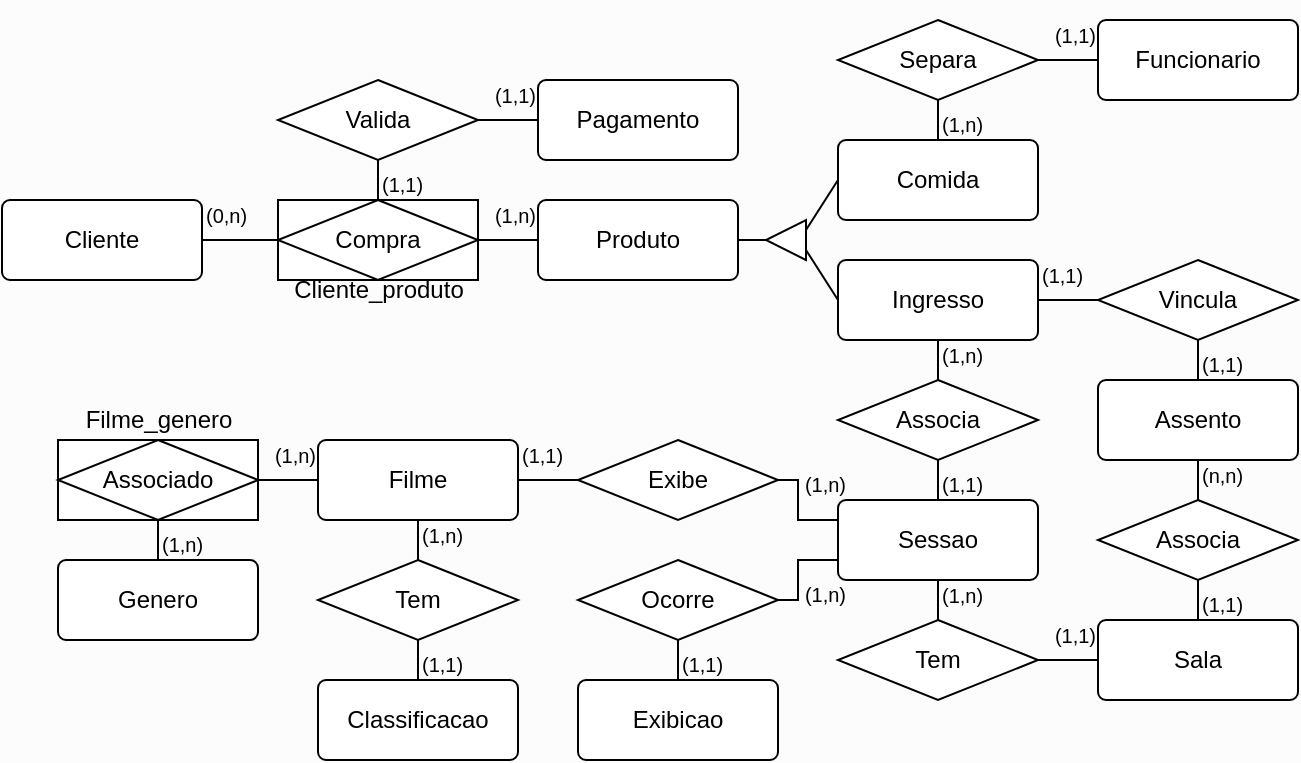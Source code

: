 <mxfile version="24.7.10">
  <diagram name="Página-1" id="n3_ngQ1i9GHtwO3-l_lH">
    <mxGraphModel dx="668" dy="378" grid="0" gridSize="10" guides="1" tooltips="1" connect="1" arrows="1" fold="1" page="1" pageScale="1" pageWidth="700" pageHeight="400" background="#FCFCFC" math="0" shadow="0">
      <root>
        <mxCell id="0" />
        <mxCell id="1" parent="0" />
        <mxCell id="K4AcMpvR-q-yo40PjBH1-185" value="Entity" style="whiteSpace=wrap;html=1;align=center;" parent="1" vertex="1">
          <mxGeometry x="50" y="230" width="100" height="40" as="geometry" />
        </mxCell>
        <mxCell id="K4AcMpvR-q-yo40PjBH1-85" value="" style="group;fillColor=none;" parent="1" vertex="1" connectable="0">
          <mxGeometry x="22" y="100" width="150" height="50" as="geometry" />
        </mxCell>
        <mxCell id="K4AcMpvR-q-yo40PjBH1-86" value="&lt;sub style=&quot;&quot;&gt;&lt;font style=&quot;font-size: 10px;&quot;&gt;(0,n)&lt;/font&gt;&lt;/sub&gt;" style="text;html=1;align=left;verticalAlign=middle;resizable=0;points=[];autosize=1;strokeColor=none;fillColor=none;" parent="K4AcMpvR-q-yo40PjBH1-85" vertex="1">
          <mxGeometry x="100" width="40" height="30" as="geometry" />
        </mxCell>
        <mxCell id="K4AcMpvR-q-yo40PjBH1-87" value="Cliente" style="rounded=1;arcSize=10;whiteSpace=wrap;html=1;align=center;" parent="K4AcMpvR-q-yo40PjBH1-85" vertex="1">
          <mxGeometry y="10" width="100" height="40" as="geometry" />
        </mxCell>
        <mxCell id="K4AcMpvR-q-yo40PjBH1-93" style="edgeStyle=orthogonalEdgeStyle;rounded=0;orthogonalLoop=1;jettySize=auto;html=1;endArrow=none;endFill=0;" parent="1" source="K4AcMpvR-q-yo40PjBH1-87" target="K4AcMpvR-q-yo40PjBH1-89" edge="1">
          <mxGeometry relative="1" as="geometry" />
        </mxCell>
        <mxCell id="K4AcMpvR-q-yo40PjBH1-105" style="edgeStyle=orthogonalEdgeStyle;rounded=0;orthogonalLoop=1;jettySize=auto;html=1;entryX=0.5;entryY=0;entryDx=0;entryDy=0;endArrow=none;endFill=0;" parent="1" source="K4AcMpvR-q-yo40PjBH1-101" target="K4AcMpvR-q-yo40PjBH1-89" edge="1">
          <mxGeometry relative="1" as="geometry" />
        </mxCell>
        <mxCell id="K4AcMpvR-q-yo40PjBH1-106" style="edgeStyle=orthogonalEdgeStyle;rounded=0;orthogonalLoop=1;jettySize=auto;html=1;endArrow=none;endFill=0;" parent="1" source="K4AcMpvR-q-yo40PjBH1-101" target="K4AcMpvR-q-yo40PjBH1-104" edge="1">
          <mxGeometry relative="1" as="geometry" />
        </mxCell>
        <mxCell id="K4AcMpvR-q-yo40PjBH1-101" value="Valida" style="shape=rhombus;perimeter=rhombusPerimeter;whiteSpace=wrap;html=1;align=center;" parent="1" vertex="1">
          <mxGeometry x="160" y="50" width="100" height="40" as="geometry" />
        </mxCell>
        <mxCell id="K4AcMpvR-q-yo40PjBH1-102" value="" style="group" parent="1" vertex="1" connectable="0">
          <mxGeometry x="260" y="40" width="130" height="50" as="geometry" />
        </mxCell>
        <mxCell id="K4AcMpvR-q-yo40PjBH1-103" value="&lt;sub&gt;(1,1)&lt;/sub&gt;" style="text;html=1;align=right;verticalAlign=middle;resizable=0;points=[];autosize=1;strokeColor=none;fillColor=none;" parent="K4AcMpvR-q-yo40PjBH1-102" vertex="1">
          <mxGeometry x="-10" width="40" height="30" as="geometry" />
        </mxCell>
        <mxCell id="K4AcMpvR-q-yo40PjBH1-104" value="Pagamento" style="rounded=1;arcSize=10;whiteSpace=wrap;html=1;align=center;strokeColor=default;" parent="K4AcMpvR-q-yo40PjBH1-102" vertex="1">
          <mxGeometry x="30" y="10" width="100" height="40" as="geometry" />
        </mxCell>
        <mxCell id="K4AcMpvR-q-yo40PjBH1-107" value="&lt;sup&gt;(1,1)&lt;/sup&gt;" style="text;html=1;align=left;verticalAlign=middle;resizable=0;points=[];autosize=1;strokeColor=none;fillColor=none;" parent="1" vertex="1">
          <mxGeometry x="210" y="90" width="40" height="30" as="geometry" />
        </mxCell>
        <mxCell id="K4AcMpvR-q-yo40PjBH1-123" value="" style="group" parent="1" vertex="1" connectable="0">
          <mxGeometry x="160" y="110" width="100" height="40" as="geometry" />
        </mxCell>
        <mxCell id="K4AcMpvR-q-yo40PjBH1-117" value="Entity" style="whiteSpace=wrap;html=1;align=center;" parent="K4AcMpvR-q-yo40PjBH1-123" vertex="1">
          <mxGeometry width="100" height="40" as="geometry" />
        </mxCell>
        <mxCell id="K4AcMpvR-q-yo40PjBH1-89" value="Compra" style="shape=rhombus;perimeter=rhombusPerimeter;whiteSpace=wrap;html=1;align=center;" parent="K4AcMpvR-q-yo40PjBH1-123" vertex="1">
          <mxGeometry width="100" height="40" as="geometry" />
        </mxCell>
        <mxCell id="K4AcMpvR-q-yo40PjBH1-134" style="edgeStyle=orthogonalEdgeStyle;rounded=0;orthogonalLoop=1;jettySize=auto;html=1;exitX=0.5;exitY=1;exitDx=0;exitDy=0;endArrow=none;endFill=0;" parent="1" source="K4AcMpvR-q-yo40PjBH1-132" target="K4AcMpvR-q-yo40PjBH1-131" edge="1">
          <mxGeometry relative="1" as="geometry" />
        </mxCell>
        <mxCell id="K4AcMpvR-q-yo40PjBH1-132" value="Vincula" style="shape=rhombus;perimeter=rhombusPerimeter;whiteSpace=wrap;html=1;align=center;" parent="1" vertex="1">
          <mxGeometry x="570" y="140" width="100" height="40" as="geometry" />
        </mxCell>
        <mxCell id="K4AcMpvR-q-yo40PjBH1-146" value="" style="edgeStyle=orthogonalEdgeStyle;rounded=0;orthogonalLoop=1;jettySize=auto;html=1;endArrow=none;endFill=0;" parent="1" source="K4AcMpvR-q-yo40PjBH1-131" target="K4AcMpvR-q-yo40PjBH1-145" edge="1">
          <mxGeometry relative="1" as="geometry" />
        </mxCell>
        <mxCell id="K4AcMpvR-q-yo40PjBH1-131" value="Assento" style="rounded=1;arcSize=10;whiteSpace=wrap;html=1;align=center;container=0;" parent="1" vertex="1">
          <mxGeometry x="570" y="200" width="100" height="40" as="geometry" />
        </mxCell>
        <mxCell id="K4AcMpvR-q-yo40PjBH1-133" style="edgeStyle=orthogonalEdgeStyle;rounded=0;orthogonalLoop=1;jettySize=auto;html=1;endArrow=none;endFill=0;" parent="1" source="K4AcMpvR-q-yo40PjBH1-92" target="K4AcMpvR-q-yo40PjBH1-132" edge="1">
          <mxGeometry relative="1" as="geometry" />
        </mxCell>
        <mxCell id="K4AcMpvR-q-yo40PjBH1-151" value="" style="edgeStyle=orthogonalEdgeStyle;rounded=0;orthogonalLoop=1;jettySize=auto;html=1;endArrow=none;endFill=0;" parent="1" source="K4AcMpvR-q-yo40PjBH1-128" target="K4AcMpvR-q-yo40PjBH1-150" edge="1">
          <mxGeometry relative="1" as="geometry" />
        </mxCell>
        <mxCell id="K4AcMpvR-q-yo40PjBH1-165" style="edgeStyle=orthogonalEdgeStyle;rounded=0;orthogonalLoop=1;jettySize=auto;html=1;exitX=0;exitY=0.25;exitDx=0;exitDy=0;endArrow=none;endFill=0;" parent="1" source="K4AcMpvR-q-yo40PjBH1-128" target="K4AcMpvR-q-yo40PjBH1-158" edge="1">
          <mxGeometry relative="1" as="geometry" />
        </mxCell>
        <mxCell id="K4AcMpvR-q-yo40PjBH1-166" style="edgeStyle=orthogonalEdgeStyle;rounded=0;orthogonalLoop=1;jettySize=auto;html=1;exitX=0;exitY=0.75;exitDx=0;exitDy=0;endArrow=none;endFill=0;" parent="1" source="K4AcMpvR-q-yo40PjBH1-128" target="K4AcMpvR-q-yo40PjBH1-159" edge="1">
          <mxGeometry relative="1" as="geometry" />
        </mxCell>
        <mxCell id="K4AcMpvR-q-yo40PjBH1-128" value="Sessao" style="rounded=1;arcSize=10;whiteSpace=wrap;html=1;align=center;container=0;" parent="1" vertex="1">
          <mxGeometry x="440" y="260" width="100" height="40" as="geometry" />
        </mxCell>
        <mxCell id="K4AcMpvR-q-yo40PjBH1-138" value="" style="edgeStyle=orthogonalEdgeStyle;rounded=0;orthogonalLoop=1;jettySize=auto;html=1;endArrow=none;endFill=0;" parent="1" source="K4AcMpvR-q-yo40PjBH1-135" target="K4AcMpvR-q-yo40PjBH1-128" edge="1">
          <mxGeometry relative="1" as="geometry" />
        </mxCell>
        <mxCell id="K4AcMpvR-q-yo40PjBH1-135" value="Associa" style="shape=rhombus;perimeter=rhombusPerimeter;whiteSpace=wrap;html=1;align=center;" parent="1" vertex="1">
          <mxGeometry x="440" y="200" width="100" height="40" as="geometry" />
        </mxCell>
        <mxCell id="K4AcMpvR-q-yo40PjBH1-136" style="edgeStyle=orthogonalEdgeStyle;rounded=0;orthogonalLoop=1;jettySize=auto;html=1;entryX=0.5;entryY=0;entryDx=0;entryDy=0;endArrow=none;endFill=0;" parent="1" source="K4AcMpvR-q-yo40PjBH1-92" target="K4AcMpvR-q-yo40PjBH1-135" edge="1">
          <mxGeometry relative="1" as="geometry" />
        </mxCell>
        <mxCell id="K4AcMpvR-q-yo40PjBH1-140" value="&lt;sub style=&quot;&quot;&gt;&lt;font style=&quot;font-size: 10px;&quot;&gt;(1,1)&lt;/font&gt;&lt;/sub&gt;" style="text;html=1;align=left;verticalAlign=middle;resizable=0;points=[];autosize=1;strokeColor=none;fillColor=none;" parent="1" vertex="1">
          <mxGeometry x="540" y="130" width="40" height="30" as="geometry" />
        </mxCell>
        <mxCell id="K4AcMpvR-q-yo40PjBH1-141" value="&lt;sup style=&quot;&quot;&gt;&lt;font style=&quot;font-size: 10px;&quot;&gt;(1,1)&lt;/font&gt;&lt;/sup&gt;" style="text;html=1;align=left;verticalAlign=middle;resizable=0;points=[];autosize=1;strokeColor=none;fillColor=none;" parent="1" vertex="1">
          <mxGeometry x="620" y="180" width="40" height="30" as="geometry" />
        </mxCell>
        <mxCell id="K4AcMpvR-q-yo40PjBH1-142" value="&lt;sup style=&quot;&quot;&gt;&lt;font style=&quot;font-size: 10px;&quot;&gt;(1,1)&lt;/font&gt;&lt;/sup&gt;" style="text;html=1;align=left;verticalAlign=middle;resizable=0;points=[];autosize=1;strokeColor=none;fillColor=none;" parent="1" vertex="1">
          <mxGeometry x="490" y="240" width="40" height="30" as="geometry" />
        </mxCell>
        <mxCell id="K4AcMpvR-q-yo40PjBH1-143" value="&lt;sub style=&quot;&quot;&gt;&lt;font style=&quot;font-size: 10px;&quot;&gt;(1,n)&lt;/font&gt;&lt;/sub&gt;" style="text;html=1;align=left;verticalAlign=middle;resizable=0;points=[];autosize=1;strokeColor=none;fillColor=none;" parent="1" vertex="1">
          <mxGeometry x="490" y="170" width="40" height="30" as="geometry" />
        </mxCell>
        <mxCell id="K4AcMpvR-q-yo40PjBH1-152" value="" style="edgeStyle=orthogonalEdgeStyle;rounded=0;orthogonalLoop=1;jettySize=auto;html=1;endArrow=none;endFill=0;" parent="1" source="K4AcMpvR-q-yo40PjBH1-144" target="K4AcMpvR-q-yo40PjBH1-150" edge="1">
          <mxGeometry relative="1" as="geometry" />
        </mxCell>
        <mxCell id="K4AcMpvR-q-yo40PjBH1-144" value="Sala" style="rounded=1;arcSize=10;whiteSpace=wrap;html=1;align=center;container=0;" parent="1" vertex="1">
          <mxGeometry x="570" y="320" width="100" height="40" as="geometry" />
        </mxCell>
        <mxCell id="K4AcMpvR-q-yo40PjBH1-147" value="" style="edgeStyle=orthogonalEdgeStyle;rounded=0;orthogonalLoop=1;jettySize=auto;html=1;endArrow=none;endFill=0;" parent="1" source="K4AcMpvR-q-yo40PjBH1-145" target="K4AcMpvR-q-yo40PjBH1-144" edge="1">
          <mxGeometry relative="1" as="geometry" />
        </mxCell>
        <mxCell id="K4AcMpvR-q-yo40PjBH1-145" value="Associa" style="shape=rhombus;perimeter=rhombusPerimeter;whiteSpace=wrap;html=1;align=center;" parent="1" vertex="1">
          <mxGeometry x="570" y="260" width="100" height="40" as="geometry" />
        </mxCell>
        <mxCell id="K4AcMpvR-q-yo40PjBH1-148" value="&lt;sup style=&quot;&quot;&gt;&lt;font style=&quot;font-size: 10px;&quot;&gt;(1,1)&lt;/font&gt;&lt;/sup&gt;" style="text;html=1;align=left;verticalAlign=middle;resizable=0;points=[];autosize=1;strokeColor=none;fillColor=none;" parent="1" vertex="1">
          <mxGeometry x="620" y="300" width="40" height="30" as="geometry" />
        </mxCell>
        <mxCell id="K4AcMpvR-q-yo40PjBH1-149" value="&lt;sub style=&quot;&quot;&gt;&lt;font style=&quot;font-size: 10px;&quot;&gt;(n,n)&lt;/font&gt;&lt;/sub&gt;" style="text;html=1;align=left;verticalAlign=middle;resizable=0;points=[];autosize=1;strokeColor=none;fillColor=none;" parent="1" vertex="1">
          <mxGeometry x="620" y="230" width="40" height="30" as="geometry" />
        </mxCell>
        <mxCell id="K4AcMpvR-q-yo40PjBH1-150" value="Tem" style="shape=rhombus;perimeter=rhombusPerimeter;whiteSpace=wrap;html=1;align=center;" parent="1" vertex="1">
          <mxGeometry x="440" y="320" width="100" height="40" as="geometry" />
        </mxCell>
        <mxCell id="K4AcMpvR-q-yo40PjBH1-153" value="&lt;sub style=&quot;&quot;&gt;&lt;font style=&quot;font-size: 10px;&quot;&gt;(1,n)&lt;/font&gt;&lt;/sub&gt;" style="text;html=1;align=left;verticalAlign=middle;resizable=0;points=[];autosize=1;strokeColor=none;fillColor=none;" parent="1" vertex="1">
          <mxGeometry x="490" y="290" width="40" height="30" as="geometry" />
        </mxCell>
        <mxCell id="K4AcMpvR-q-yo40PjBH1-154" value="&lt;sub&gt;(1,1)&lt;/sub&gt;" style="text;html=1;align=right;verticalAlign=middle;resizable=0;points=[];autosize=1;strokeColor=none;fillColor=none;container=0;" parent="1" vertex="1">
          <mxGeometry x="530" y="310" width="40" height="30" as="geometry" />
        </mxCell>
        <mxCell id="K4AcMpvR-q-yo40PjBH1-170" value="" style="edgeStyle=orthogonalEdgeStyle;rounded=0;orthogonalLoop=1;jettySize=auto;html=1;endArrow=none;endFill=0;" parent="1" source="K4AcMpvR-q-yo40PjBH1-156" target="K4AcMpvR-q-yo40PjBH1-162" edge="1">
          <mxGeometry relative="1" as="geometry" />
        </mxCell>
        <mxCell id="K4AcMpvR-q-yo40PjBH1-172" value="" style="edgeStyle=orthogonalEdgeStyle;rounded=0;orthogonalLoop=1;jettySize=auto;html=1;endArrow=none;endFill=0;" parent="1" source="K4AcMpvR-q-yo40PjBH1-156" target="K4AcMpvR-q-yo40PjBH1-163" edge="1">
          <mxGeometry relative="1" as="geometry" />
        </mxCell>
        <mxCell id="K4AcMpvR-q-yo40PjBH1-156" value="Filme" style="rounded=1;arcSize=10;whiteSpace=wrap;html=1;align=center;" parent="1" vertex="1">
          <mxGeometry x="180" y="230" width="100" height="40" as="geometry" />
        </mxCell>
        <mxCell id="K4AcMpvR-q-yo40PjBH1-157" value="Exibicao" style="rounded=1;arcSize=10;whiteSpace=wrap;html=1;align=center;" parent="1" vertex="1">
          <mxGeometry x="310" y="350" width="100" height="40" as="geometry" />
        </mxCell>
        <mxCell id="K4AcMpvR-q-yo40PjBH1-167" value="" style="edgeStyle=orthogonalEdgeStyle;rounded=0;orthogonalLoop=1;jettySize=auto;html=1;endArrow=none;endFill=0;" parent="1" source="K4AcMpvR-q-yo40PjBH1-158" target="K4AcMpvR-q-yo40PjBH1-156" edge="1">
          <mxGeometry relative="1" as="geometry" />
        </mxCell>
        <mxCell id="K4AcMpvR-q-yo40PjBH1-158" value="Exibe" style="shape=rhombus;perimeter=rhombusPerimeter;whiteSpace=wrap;html=1;align=center;" parent="1" vertex="1">
          <mxGeometry x="310" y="230" width="100" height="40" as="geometry" />
        </mxCell>
        <mxCell id="K4AcMpvR-q-yo40PjBH1-169" value="" style="edgeStyle=orthogonalEdgeStyle;rounded=0;orthogonalLoop=1;jettySize=auto;html=1;endArrow=none;endFill=0;" parent="1" source="K4AcMpvR-q-yo40PjBH1-159" target="K4AcMpvR-q-yo40PjBH1-157" edge="1">
          <mxGeometry relative="1" as="geometry" />
        </mxCell>
        <mxCell id="K4AcMpvR-q-yo40PjBH1-159" value="Ocorre" style="shape=rhombus;perimeter=rhombusPerimeter;whiteSpace=wrap;html=1;align=center;" parent="1" vertex="1">
          <mxGeometry x="310" y="290" width="100" height="40" as="geometry" />
        </mxCell>
        <mxCell id="K4AcMpvR-q-yo40PjBH1-160" value="Classificacao" style="rounded=1;arcSize=10;whiteSpace=wrap;html=1;align=center;" parent="1" vertex="1">
          <mxGeometry x="180" y="350" width="100" height="40" as="geometry" />
        </mxCell>
        <mxCell id="K4AcMpvR-q-yo40PjBH1-161" value="Genero" style="rounded=1;arcSize=10;whiteSpace=wrap;html=1;align=center;" parent="1" vertex="1">
          <mxGeometry x="50" y="290" width="100" height="40" as="geometry" />
        </mxCell>
        <mxCell id="K4AcMpvR-q-yo40PjBH1-171" value="" style="edgeStyle=orthogonalEdgeStyle;rounded=0;orthogonalLoop=1;jettySize=auto;html=1;endArrow=none;endFill=0;" parent="1" source="K4AcMpvR-q-yo40PjBH1-162" target="K4AcMpvR-q-yo40PjBH1-161" edge="1">
          <mxGeometry relative="1" as="geometry" />
        </mxCell>
        <mxCell id="K4AcMpvR-q-yo40PjBH1-162" value="Associado" style="shape=rhombus;perimeter=rhombusPerimeter;whiteSpace=wrap;html=1;align=center;" parent="1" vertex="1">
          <mxGeometry x="50" y="230" width="100" height="40" as="geometry" />
        </mxCell>
        <mxCell id="K4AcMpvR-q-yo40PjBH1-173" value="" style="edgeStyle=orthogonalEdgeStyle;rounded=0;orthogonalLoop=1;jettySize=auto;html=1;endArrow=none;endFill=0;" parent="1" source="K4AcMpvR-q-yo40PjBH1-163" target="K4AcMpvR-q-yo40PjBH1-160" edge="1">
          <mxGeometry relative="1" as="geometry" />
        </mxCell>
        <mxCell id="K4AcMpvR-q-yo40PjBH1-163" value="Tem" style="shape=rhombus;perimeter=rhombusPerimeter;whiteSpace=wrap;html=1;align=center;" parent="1" vertex="1">
          <mxGeometry x="180" y="290" width="100" height="40" as="geometry" />
        </mxCell>
        <mxCell id="K4AcMpvR-q-yo40PjBH1-174" value="&lt;sub&gt;(1,n)&lt;/sub&gt;" style="text;html=1;align=right;verticalAlign=middle;resizable=0;points=[];autosize=1;strokeColor=none;fillColor=none;container=0;" parent="1" vertex="1">
          <mxGeometry x="140" y="220" width="40" height="30" as="geometry" />
        </mxCell>
        <mxCell id="K4AcMpvR-q-yo40PjBH1-175" value="&lt;sub style=&quot;&quot;&gt;&lt;font style=&quot;font-size: 10px;&quot;&gt;(1,1)&lt;/font&gt;&lt;/sub&gt;" style="text;html=1;align=left;verticalAlign=middle;resizable=0;points=[];autosize=1;strokeColor=none;fillColor=none;" parent="1" vertex="1">
          <mxGeometry x="280" y="220" width="40" height="30" as="geometry" />
        </mxCell>
        <mxCell id="K4AcMpvR-q-yo40PjBH1-176" value="&lt;sup&gt;(1,1)&lt;/sup&gt;" style="text;html=1;align=left;verticalAlign=middle;resizable=0;points=[];autosize=1;strokeColor=none;fillColor=none;" parent="1" vertex="1">
          <mxGeometry x="360" y="330" width="40" height="30" as="geometry" />
        </mxCell>
        <mxCell id="K4AcMpvR-q-yo40PjBH1-177" value="&lt;sup&gt;(1,n)&lt;/sup&gt;" style="text;html=1;align=left;verticalAlign=middle;resizable=0;points=[];autosize=1;strokeColor=none;fillColor=none;" parent="1" vertex="1">
          <mxGeometry x="100" y="270" width="40" height="30" as="geometry" />
        </mxCell>
        <mxCell id="K4AcMpvR-q-yo40PjBH1-178" value="&lt;sup&gt;(1,1)&lt;/sup&gt;" style="text;html=1;align=left;verticalAlign=middle;resizable=0;points=[];autosize=1;strokeColor=none;fillColor=none;" parent="1" vertex="1">
          <mxGeometry x="230" y="330" width="40" height="30" as="geometry" />
        </mxCell>
        <mxCell id="K4AcMpvR-q-yo40PjBH1-179" value="&lt;sup&gt;(1,n)&lt;/sup&gt;" style="text;html=1;align=right;verticalAlign=middle;resizable=0;points=[];autosize=1;strokeColor=none;fillColor=none;container=0;" parent="1" vertex="1">
          <mxGeometry x="405" y="240" width="40" height="30" as="geometry" />
        </mxCell>
        <mxCell id="K4AcMpvR-q-yo40PjBH1-180" value="&lt;sup&gt;(1,n)&lt;/sup&gt;" style="text;html=1;align=right;verticalAlign=middle;resizable=0;points=[];autosize=1;strokeColor=none;fillColor=none;container=0;" parent="1" vertex="1">
          <mxGeometry x="405" y="295" width="40" height="30" as="geometry" />
        </mxCell>
        <mxCell id="K4AcMpvR-q-yo40PjBH1-183" value="&lt;sub style=&quot;&quot;&gt;&lt;font style=&quot;font-size: 10px;&quot;&gt;(1,n)&lt;/font&gt;&lt;/sub&gt;" style="text;html=1;align=left;verticalAlign=middle;resizable=0;points=[];autosize=1;strokeColor=none;fillColor=none;" parent="1" vertex="1">
          <mxGeometry x="230" y="260" width="40" height="30" as="geometry" />
        </mxCell>
        <mxCell id="K4AcMpvR-q-yo40PjBH1-184" value="Cliente_produto" style="text;html=1;align=center;verticalAlign=middle;resizable=0;points=[];autosize=1;strokeColor=none;fillColor=none;" parent="1" vertex="1">
          <mxGeometry x="155" y="140" width="110" height="30" as="geometry" />
        </mxCell>
        <mxCell id="K4AcMpvR-q-yo40PjBH1-186" value="Filme_genero" style="text;html=1;align=center;verticalAlign=middle;resizable=0;points=[];autosize=1;strokeColor=none;fillColor=none;" parent="1" vertex="1">
          <mxGeometry x="50" y="205" width="100" height="30" as="geometry" />
        </mxCell>
        <mxCell id="K4AcMpvR-q-yo40PjBH1-188" style="edgeStyle=orthogonalEdgeStyle;rounded=0;orthogonalLoop=1;jettySize=auto;html=1;endArrow=none;endFill=0;" parent="1" source="K4AcMpvR-q-yo40PjBH1-187" target="K4AcMpvR-q-yo40PjBH1-117" edge="1">
          <mxGeometry relative="1" as="geometry" />
        </mxCell>
        <mxCell id="K4AcMpvR-q-yo40PjBH1-91" value="&lt;sub&gt;(1,n)&lt;/sub&gt;" style="text;html=1;align=right;verticalAlign=middle;resizable=0;points=[];autosize=1;strokeColor=none;fillColor=none;container=0;" parent="1" vertex="1">
          <mxGeometry x="250" y="100" width="40" height="30" as="geometry" />
        </mxCell>
        <mxCell id="K4AcMpvR-q-yo40PjBH1-197" style="rounded=0;orthogonalLoop=1;jettySize=auto;html=1;entryX=0;entryY=0.25;entryDx=0;entryDy=0;endArrow=none;endFill=0;exitX=0;exitY=0.5;exitDx=0;exitDy=0;" parent="1" source="K4AcMpvR-q-yo40PjBH1-92" target="K4AcMpvR-q-yo40PjBH1-190" edge="1">
          <mxGeometry relative="1" as="geometry" />
        </mxCell>
        <mxCell id="K4AcMpvR-q-yo40PjBH1-92" value="Ingresso" style="rounded=1;arcSize=10;whiteSpace=wrap;html=1;align=center;container=0;" parent="1" vertex="1">
          <mxGeometry x="440" y="140" width="100" height="40" as="geometry" />
        </mxCell>
        <mxCell id="K4AcMpvR-q-yo40PjBH1-196" style="rounded=0;orthogonalLoop=1;jettySize=auto;html=1;entryX=0;entryY=0.75;entryDx=0;entryDy=0;endArrow=none;endFill=0;exitX=0;exitY=0.5;exitDx=0;exitDy=0;" parent="1" source="K4AcMpvR-q-yo40PjBH1-189" target="K4AcMpvR-q-yo40PjBH1-190" edge="1">
          <mxGeometry relative="1" as="geometry" />
        </mxCell>
        <mxCell id="K4AcMpvR-q-yo40PjBH1-189" value="Comida" style="rounded=1;arcSize=10;whiteSpace=wrap;html=1;align=center;" parent="1" vertex="1">
          <mxGeometry x="440" y="80" width="100" height="40" as="geometry" />
        </mxCell>
        <mxCell id="K4AcMpvR-q-yo40PjBH1-194" value="" style="edgeStyle=orthogonalEdgeStyle;rounded=0;orthogonalLoop=1;jettySize=auto;html=1;endArrow=none;endFill=0;" parent="1" source="K4AcMpvR-q-yo40PjBH1-190" target="K4AcMpvR-q-yo40PjBH1-187" edge="1">
          <mxGeometry relative="1" as="geometry" />
        </mxCell>
        <mxCell id="K4AcMpvR-q-yo40PjBH1-190" value="" style="triangle;whiteSpace=wrap;html=1;rotation=-180;" parent="1" vertex="1">
          <mxGeometry x="404" y="120" width="20" height="20" as="geometry" />
        </mxCell>
        <mxCell id="K4AcMpvR-q-yo40PjBH1-187" value="Produto" style="rounded=1;arcSize=10;whiteSpace=wrap;html=1;align=center;" parent="1" vertex="1">
          <mxGeometry x="290" y="110" width="100" height="40" as="geometry" />
        </mxCell>
        <mxCell id="K4AcMpvR-q-yo40PjBH1-202" value="" style="edgeStyle=orthogonalEdgeStyle;rounded=0;orthogonalLoop=1;jettySize=auto;html=1;endArrow=none;endFill=0;" parent="1" source="K4AcMpvR-q-yo40PjBH1-199" target="K4AcMpvR-q-yo40PjBH1-200" edge="1">
          <mxGeometry relative="1" as="geometry" />
        </mxCell>
        <mxCell id="K4AcMpvR-q-yo40PjBH1-199" value="Funcionario" style="rounded=1;arcSize=10;whiteSpace=wrap;html=1;align=center;" parent="1" vertex="1">
          <mxGeometry x="570" y="20" width="100" height="40" as="geometry" />
        </mxCell>
        <mxCell id="K4AcMpvR-q-yo40PjBH1-201" value="" style="edgeStyle=orthogonalEdgeStyle;rounded=0;orthogonalLoop=1;jettySize=auto;html=1;endArrow=none;endFill=0;" parent="1" source="K4AcMpvR-q-yo40PjBH1-200" target="K4AcMpvR-q-yo40PjBH1-189" edge="1">
          <mxGeometry relative="1" as="geometry" />
        </mxCell>
        <mxCell id="K4AcMpvR-q-yo40PjBH1-200" value="Separa" style="shape=rhombus;perimeter=rhombusPerimeter;whiteSpace=wrap;html=1;align=center;" parent="1" vertex="1">
          <mxGeometry x="440" y="20" width="100" height="40" as="geometry" />
        </mxCell>
        <mxCell id="K4AcMpvR-q-yo40PjBH1-203" value="&lt;sub&gt;(1,1)&lt;/sub&gt;" style="text;html=1;align=right;verticalAlign=middle;resizable=0;points=[];autosize=1;strokeColor=none;fillColor=none;container=0;" parent="1" vertex="1">
          <mxGeometry x="530" y="10" width="40" height="30" as="geometry" />
        </mxCell>
        <mxCell id="K4AcMpvR-q-yo40PjBH1-204" value="&lt;sup style=&quot;&quot;&gt;&lt;font style=&quot;font-size: 10px;&quot;&gt;(1,n)&lt;/font&gt;&lt;/sup&gt;" style="text;html=1;align=left;verticalAlign=middle;resizable=0;points=[];autosize=1;strokeColor=none;fillColor=none;" parent="1" vertex="1">
          <mxGeometry x="490" y="60" width="40" height="30" as="geometry" />
        </mxCell>
      </root>
    </mxGraphModel>
  </diagram>
</mxfile>
